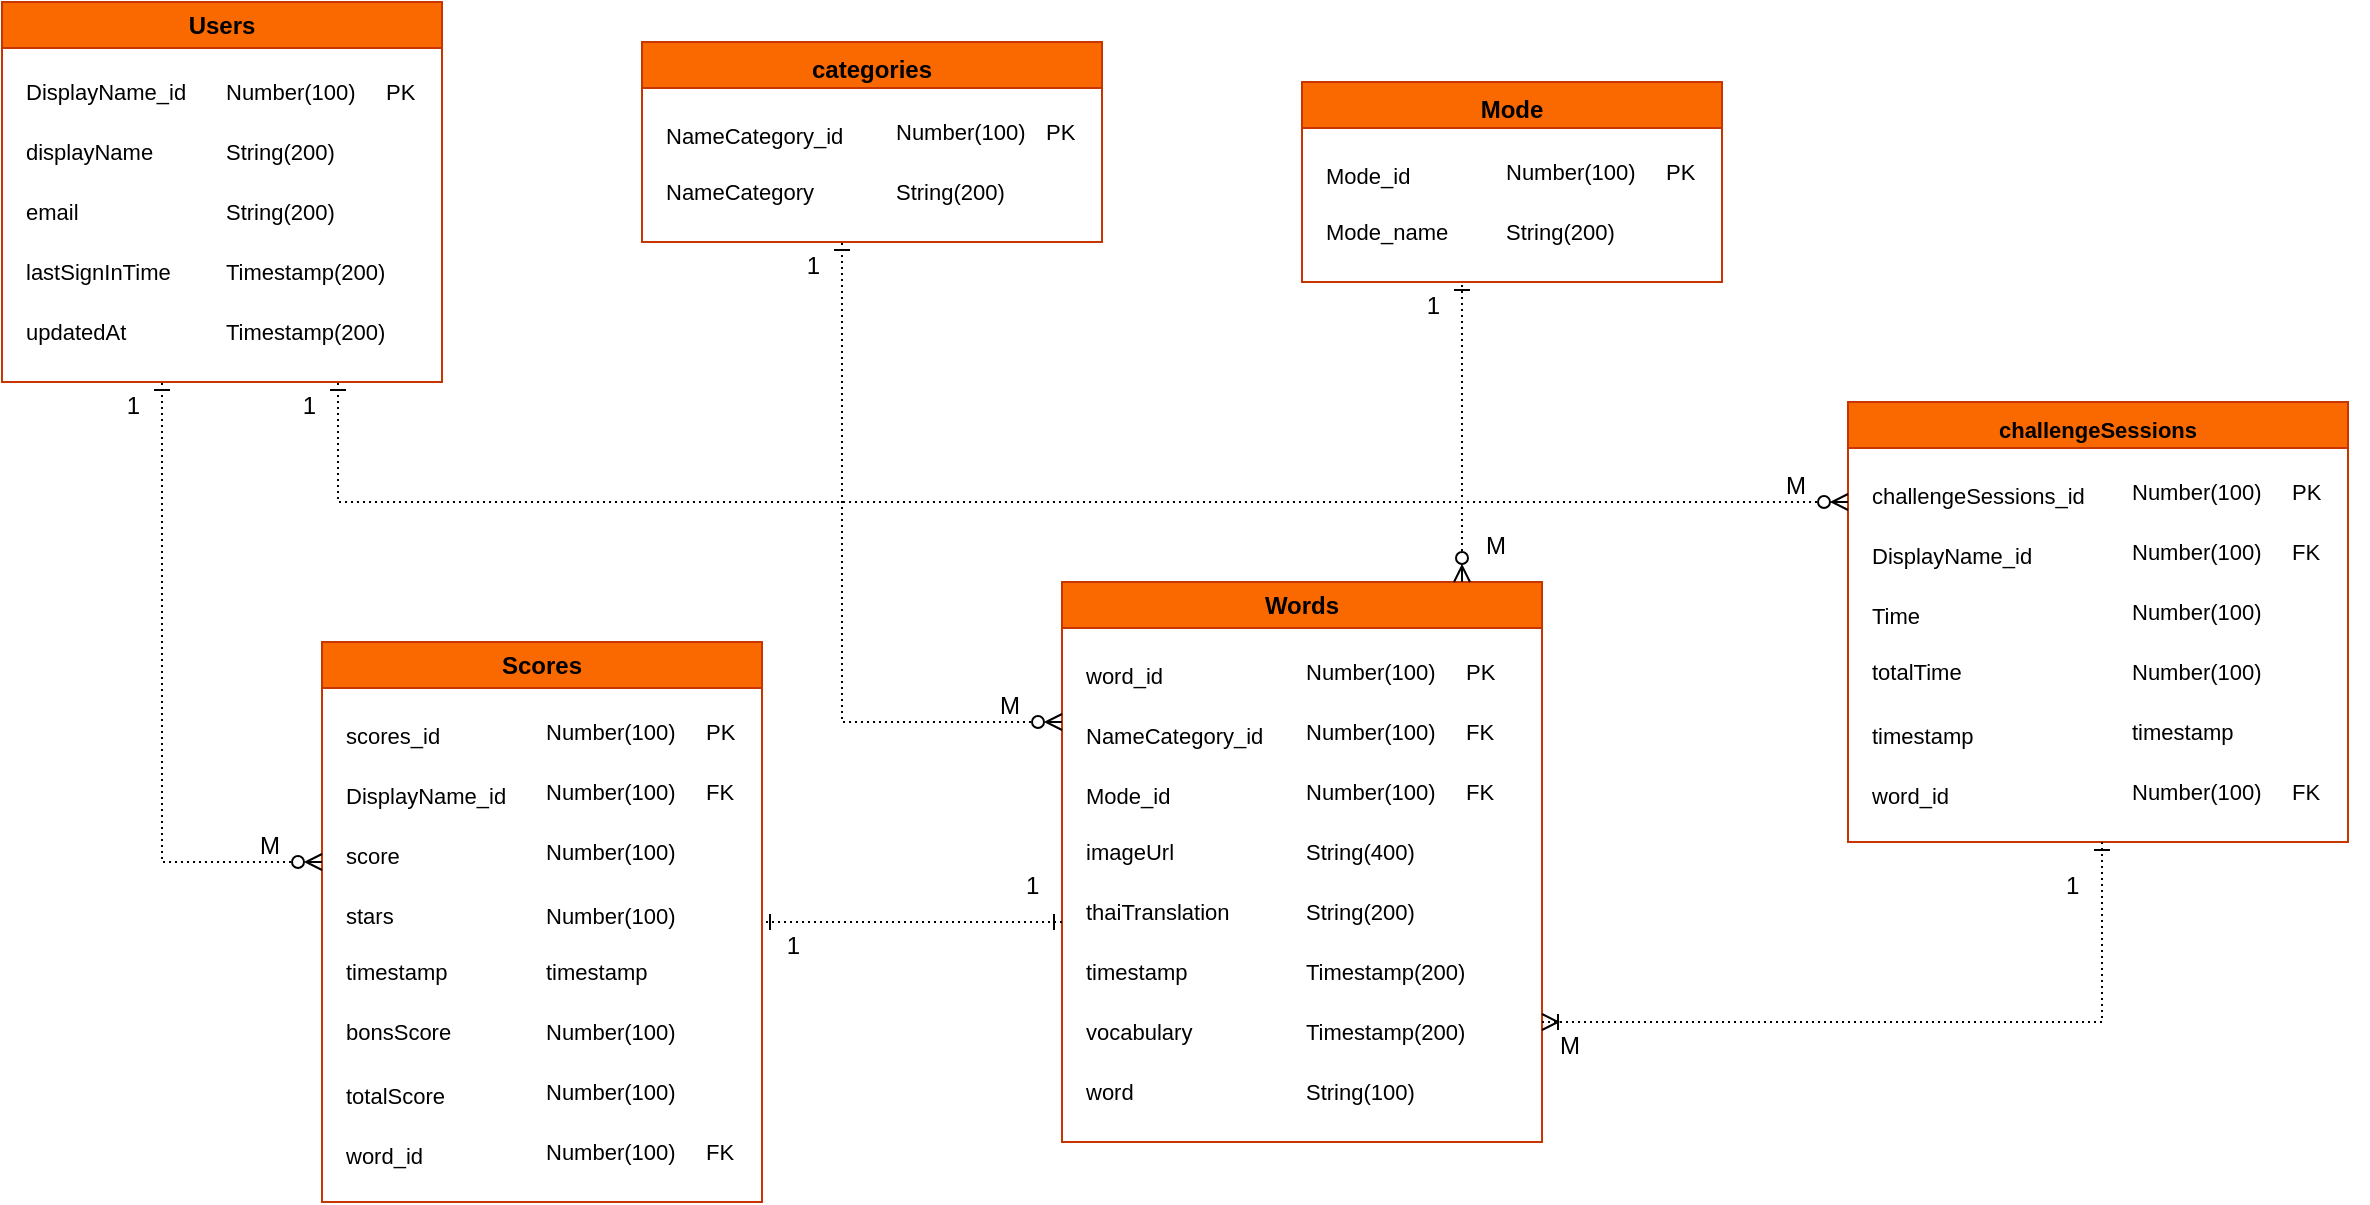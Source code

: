 <mxfile version="28.2.5" pages="2">
  <diagram name="Page-1" id="IX0gF8xBQhVgOoYhGmKn">
    <mxGraphModel dx="1627" dy="1120" grid="0" gridSize="10" guides="1" tooltips="1" connect="1" arrows="1" fold="1" page="0" pageScale="1" pageWidth="2336" pageHeight="1654" background="#ffffff" math="0" shadow="0">
      <root>
        <mxCell id="0" />
        <mxCell id="1" parent="0" />
        <mxCell id="_vE2uxAOc8D60CeV_qMY-5" value="Users" style="swimlane;whiteSpace=wrap;html=1;fillColor=#fa6800;strokeColor=#C73500;fontColor=#000000;" parent="1" vertex="1">
          <mxGeometry x="120" y="120" width="220" height="190" as="geometry">
            <mxRectangle x="430" y="130" width="140" height="30" as="alternateBounds" />
          </mxGeometry>
        </mxCell>
        <mxCell id="_vE2uxAOc8D60CeV_qMY-6" value="&lt;div style=&quot;&quot;&gt;&lt;span style=&quot;white-space: normal; font-family: &amp;quot;TH Sarabun New&amp;quot;, sans-serif;&quot; lang=&quot;EN-US&quot;&gt;&lt;font&gt;DisplayName_id&lt;/font&gt;&lt;/span&gt;&lt;span style=&quot;font-family: -webkit-standard; white-space: normal;&quot;&gt;&lt;/span&gt;&lt;br&gt;&lt;/div&gt;&lt;span style=&quot;font-family: -webkit-standard; white-space: normal;&quot;&gt;&lt;/span&gt;" style="text;html=1;align=left;verticalAlign=middle;resizable=0;points=[];autosize=1;strokeColor=none;fillColor=none;fontSize=11;" parent="_vE2uxAOc8D60CeV_qMY-5" vertex="1">
          <mxGeometry x="10" y="30" width="100" height="30" as="geometry" />
        </mxCell>
        <mxCell id="_vE2uxAOc8D60CeV_qMY-7" value="&lt;span style=&quot;white-space: normal; font-family: &amp;quot;TH Sarabun New&amp;quot;, sans-serif; border: 1pt windowtext; padding: 0cm;&quot; lang=&quot;EN-US&quot;&gt;&lt;font&gt;displayName&lt;/font&gt;&lt;/span&gt;&lt;span style=&quot;font-family: -webkit-standard; white-space: normal;&quot;&gt;&lt;/span&gt;" style="text;html=1;align=left;verticalAlign=middle;resizable=0;points=[];autosize=1;strokeColor=none;fillColor=none;fontSize=11;" parent="_vE2uxAOc8D60CeV_qMY-5" vertex="1">
          <mxGeometry x="10" y="60" width="90" height="30" as="geometry" />
        </mxCell>
        <mxCell id="_vE2uxAOc8D60CeV_qMY-8" value="&lt;span style=&quot;white-space: normal; font-family: &amp;quot;TH Sarabun New&amp;quot;, sans-serif; border: 1pt windowtext; padding: 0cm;&quot; lang=&quot;EN-US&quot;&gt;&lt;font&gt;email&lt;/font&gt;&lt;/span&gt;&lt;span style=&quot;font-family: -webkit-standard; white-space: normal;&quot;&gt;&lt;/span&gt;" style="text;html=1;align=left;verticalAlign=middle;resizable=0;points=[];autosize=1;strokeColor=none;fillColor=none;fontSize=11;" parent="_vE2uxAOc8D60CeV_qMY-5" vertex="1">
          <mxGeometry x="10" y="90" width="50" height="30" as="geometry" />
        </mxCell>
        <mxCell id="_vE2uxAOc8D60CeV_qMY-9" value="&lt;span style=&quot;white-space: normal; font-family: &amp;quot;TH Sarabun New&amp;quot;, sans-serif; border: 1pt windowtext; padding: 0cm;&quot; lang=&quot;EN-US&quot;&gt;&lt;font&gt;lastSignInTime&lt;/font&gt;&lt;/span&gt;&lt;span style=&quot;font-family: -webkit-standard; white-space: normal;&quot;&gt;&lt;/span&gt;" style="text;html=1;align=left;verticalAlign=middle;resizable=0;points=[];autosize=1;strokeColor=none;fillColor=none;fontSize=11;" parent="_vE2uxAOc8D60CeV_qMY-5" vertex="1">
          <mxGeometry x="10" y="120" width="100" height="30" as="geometry" />
        </mxCell>
        <mxCell id="_vE2uxAOc8D60CeV_qMY-10" value="&lt;span style=&quot;white-space: normal; font-family: &amp;quot;TH Sarabun New&amp;quot;, sans-serif; border: 1pt windowtext; padding: 0cm;&quot; lang=&quot;EN-US&quot;&gt;&lt;font&gt;updatedAt&lt;/font&gt;&lt;/span&gt;&lt;span style=&quot;font-family: -webkit-standard; white-space: normal;&quot;&gt;&lt;/span&gt;" style="text;html=1;align=left;verticalAlign=middle;resizable=0;points=[];autosize=1;strokeColor=none;fillColor=none;fontSize=11;" parent="_vE2uxAOc8D60CeV_qMY-5" vertex="1">
          <mxGeometry x="10" y="150" width="70" height="30" as="geometry" />
        </mxCell>
        <mxCell id="_vE2uxAOc8D60CeV_qMY-11" value="&lt;font&gt;Number(100)&lt;/font&gt;" style="text;html=1;align=left;verticalAlign=middle;resizable=0;points=[];autosize=1;strokeColor=none;fillColor=none;fontSize=11;" parent="_vE2uxAOc8D60CeV_qMY-5" vertex="1">
          <mxGeometry x="110" y="30" width="90" height="30" as="geometry" />
        </mxCell>
        <mxCell id="_vE2uxAOc8D60CeV_qMY-12" value="&lt;font&gt;String(200)&lt;/font&gt;" style="text;html=1;align=left;verticalAlign=middle;resizable=0;points=[];autosize=1;strokeColor=none;fillColor=none;fontSize=11;" parent="_vE2uxAOc8D60CeV_qMY-5" vertex="1">
          <mxGeometry x="110" y="60" width="80" height="30" as="geometry" />
        </mxCell>
        <mxCell id="_vE2uxAOc8D60CeV_qMY-13" value="&lt;font&gt;String(200)&lt;/font&gt;" style="text;html=1;align=left;verticalAlign=middle;resizable=0;points=[];autosize=1;strokeColor=none;fillColor=none;fontSize=11;" parent="_vE2uxAOc8D60CeV_qMY-5" vertex="1">
          <mxGeometry x="110" y="90" width="80" height="30" as="geometry" />
        </mxCell>
        <mxCell id="_vE2uxAOc8D60CeV_qMY-14" value="&lt;font&gt;Timestamp(200)&lt;/font&gt;" style="text;html=1;align=left;verticalAlign=middle;resizable=0;points=[];autosize=1;strokeColor=none;fillColor=none;fontSize=11;" parent="_vE2uxAOc8D60CeV_qMY-5" vertex="1">
          <mxGeometry x="110" y="120" width="100" height="30" as="geometry" />
        </mxCell>
        <mxCell id="_vE2uxAOc8D60CeV_qMY-15" value="&lt;span&gt;Timestamp(200)&lt;/span&gt;" style="text;html=1;align=left;verticalAlign=middle;resizable=0;points=[];autosize=1;strokeColor=none;fillColor=none;fontSize=11;" parent="_vE2uxAOc8D60CeV_qMY-5" vertex="1">
          <mxGeometry x="110" y="150" width="100" height="30" as="geometry" />
        </mxCell>
        <mxCell id="_vE2uxAOc8D60CeV_qMY-16" value="PK" style="text;html=1;align=left;verticalAlign=middle;resizable=0;points=[];autosize=1;strokeColor=none;fillColor=none;fontSize=11;" parent="_vE2uxAOc8D60CeV_qMY-5" vertex="1">
          <mxGeometry x="190" y="30" width="40" height="30" as="geometry" />
        </mxCell>
        <mxCell id="_vE2uxAOc8D60CeV_qMY-17" value="&lt;span style=&quot;text-align: start; font-family: &amp;quot;TH Sarabun New&amp;quot;, sans-serif; border: 1pt windowtext; padding: 0cm;&quot; lang=&quot;EN-US&quot;&gt;&lt;font&gt;categories&lt;/font&gt;&lt;/span&gt;&lt;span style=&quot;font-family: -webkit-standard; font-size: medium; font-weight: 400; text-align: start;&quot;&gt;&lt;/span&gt;" style="swimlane;whiteSpace=wrap;html=1;fillColor=#fa6800;strokeColor=#C73500;fontColor=#000000;" parent="1" vertex="1">
          <mxGeometry x="440" y="140" width="230" height="100" as="geometry">
            <mxRectangle x="430" y="130" width="140" height="30" as="alternateBounds" />
          </mxGeometry>
        </mxCell>
        <mxCell id="_vE2uxAOc8D60CeV_qMY-18" value="&lt;div style=&quot;&quot;&gt;&lt;span style=&quot;white-space: normal; font-family: &amp;quot;TH Sarabun New&amp;quot;, sans-serif; border: 1pt windowtext; padding: 0cm;&quot; lang=&quot;EN-US&quot;&gt;&lt;font&gt;NameCategory_id&lt;/font&gt;&lt;/span&gt;&lt;span style=&quot;font-family: -webkit-standard; font-size: medium; white-space: normal;&quot;&gt;&lt;/span&gt;&lt;br&gt;&lt;/div&gt;&lt;span style=&quot;font-family: -webkit-standard; white-space: normal;&quot;&gt;&lt;/span&gt;" style="text;html=1;align=left;verticalAlign=middle;resizable=0;points=[];autosize=1;strokeColor=none;fillColor=none;fontSize=11;" parent="_vE2uxAOc8D60CeV_qMY-17" vertex="1">
          <mxGeometry x="10" y="30" width="110" height="30" as="geometry" />
        </mxCell>
        <mxCell id="_vE2uxAOc8D60CeV_qMY-19" value="&lt;font&gt;&lt;span style=&quot;white-space: normal; font-family: &amp;quot;TH Sarabun New&amp;quot;, sans-serif; border: 1pt windowtext; padding: 0cm;&quot; lang=&quot;EN-US&quot;&gt;NameCategory&lt;/span&gt;&lt;/font&gt;&lt;br&gt;&lt;span style=&quot;font-family: -webkit-standard; white-space: normal;&quot;&gt;&lt;/span&gt;" style="text;html=1;align=left;verticalAlign=middle;resizable=0;points=[];autosize=1;strokeColor=none;fillColor=none;fontSize=11;" parent="_vE2uxAOc8D60CeV_qMY-17" vertex="1">
          <mxGeometry x="10" y="60" width="100" height="30" as="geometry" />
        </mxCell>
        <mxCell id="_vE2uxAOc8D60CeV_qMY-23" value="&lt;font&gt;Number(100)&lt;/font&gt;" style="text;html=1;align=left;verticalAlign=middle;resizable=0;points=[];autosize=1;strokeColor=none;fillColor=none;fontSize=11;" parent="_vE2uxAOc8D60CeV_qMY-17" vertex="1">
          <mxGeometry x="125" y="30" width="90" height="30" as="geometry" />
        </mxCell>
        <mxCell id="_vE2uxAOc8D60CeV_qMY-24" value="&lt;font&gt;String(200)&lt;/font&gt;" style="text;html=1;align=left;verticalAlign=middle;resizable=0;points=[];autosize=1;strokeColor=none;fillColor=none;fontSize=11;" parent="_vE2uxAOc8D60CeV_qMY-17" vertex="1">
          <mxGeometry x="125" y="60" width="80" height="30" as="geometry" />
        </mxCell>
        <mxCell id="_vE2uxAOc8D60CeV_qMY-28" value="PK" style="text;html=1;align=left;verticalAlign=middle;resizable=0;points=[];autosize=1;strokeColor=none;fillColor=none;fontSize=11;" parent="_vE2uxAOc8D60CeV_qMY-17" vertex="1">
          <mxGeometry x="200" y="30" width="40" height="30" as="geometry" />
        </mxCell>
        <mxCell id="_vE2uxAOc8D60CeV_qMY-29" value="Words" style="swimlane;whiteSpace=wrap;html=1;fillColor=#fa6800;strokeColor=#C73500;fontColor=#000000;" parent="1" vertex="1">
          <mxGeometry x="650" y="410" width="240" height="280" as="geometry">
            <mxRectangle x="430" y="130" width="140" height="30" as="alternateBounds" />
          </mxGeometry>
        </mxCell>
        <mxCell id="_vE2uxAOc8D60CeV_qMY-30" value="&lt;div style=&quot;&quot;&gt;&lt;span style=&quot;white-space: normal; font-family: &amp;quot;TH Sarabun New&amp;quot;, sans-serif; border: 1pt windowtext; padding: 0cm;&quot; lang=&quot;EN-US&quot;&gt;&lt;font&gt;word_id&lt;/font&gt;&lt;/span&gt;&lt;span style=&quot;font-family: -webkit-standard; font-size: medium; white-space: normal;&quot;&gt;&lt;/span&gt;&lt;br&gt;&lt;/div&gt;&lt;span style=&quot;font-family: -webkit-standard; white-space: normal;&quot;&gt;&lt;/span&gt;" style="text;html=1;align=left;verticalAlign=middle;resizable=0;points=[];autosize=1;strokeColor=none;fillColor=none;fontSize=11;" parent="_vE2uxAOc8D60CeV_qMY-29" vertex="1">
          <mxGeometry x="10" y="30" width="60" height="30" as="geometry" />
        </mxCell>
        <mxCell id="_vE2uxAOc8D60CeV_qMY-31" value="&lt;font&gt;&lt;span style=&quot;white-space: normal; font-family: &amp;quot;TH Sarabun New&amp;quot;, sans-serif; border: 1pt windowtext; padding: 0cm;&quot; lang=&quot;EN-US&quot;&gt;imageUrl&lt;/span&gt;&lt;/font&gt;&lt;br&gt;&lt;span style=&quot;font-family: -webkit-standard; white-space: normal;&quot;&gt;&lt;/span&gt;" style="text;html=1;align=left;verticalAlign=middle;resizable=0;points=[];autosize=1;strokeColor=none;fillColor=none;fontSize=11;" parent="_vE2uxAOc8D60CeV_qMY-29" vertex="1">
          <mxGeometry x="10" y="120" width="70" height="30" as="geometry" />
        </mxCell>
        <mxCell id="_vE2uxAOc8D60CeV_qMY-32" value="&lt;font&gt;&lt;span style=&quot;white-space: normal; font-family: &amp;quot;TH Sarabun New&amp;quot;, sans-serif; border: 1pt windowtext; padding: 0cm;&quot; lang=&quot;EN-US&quot;&gt;thaiTranslation&lt;/span&gt;&lt;/font&gt;&lt;br&gt;&lt;span style=&quot;font-family: -webkit-standard; white-space: normal;&quot;&gt;&lt;/span&gt;" style="text;html=1;align=left;verticalAlign=middle;resizable=0;points=[];autosize=1;strokeColor=none;fillColor=none;fontSize=11;" parent="_vE2uxAOc8D60CeV_qMY-29" vertex="1">
          <mxGeometry x="10" y="150" width="100" height="30" as="geometry" />
        </mxCell>
        <mxCell id="_vE2uxAOc8D60CeV_qMY-33" value="&lt;font&gt;&lt;span style=&quot;white-space: normal; font-family: &amp;quot;TH Sarabun New&amp;quot;, sans-serif; border: 1pt windowtext; padding: 0cm;&quot; lang=&quot;EN-US&quot;&gt;timestamp&lt;/span&gt;&lt;/font&gt;&lt;br&gt;&lt;span style=&quot;font-family: -webkit-standard; white-space: normal;&quot;&gt;&lt;/span&gt;" style="text;html=1;align=left;verticalAlign=middle;resizable=0;points=[];autosize=1;strokeColor=none;fillColor=none;fontSize=11;" parent="_vE2uxAOc8D60CeV_qMY-29" vertex="1">
          <mxGeometry x="10" y="180" width="70" height="30" as="geometry" />
        </mxCell>
        <mxCell id="_vE2uxAOc8D60CeV_qMY-34" value="&lt;span style=&quot;font-family: &amp;quot;TH Sarabun New&amp;quot;, sans-serif; white-space: normal;&quot;&gt;vocabulary&lt;/span&gt;&lt;br&gt;&lt;span style=&quot;font-family: -webkit-standard; white-space: normal;&quot;&gt;&lt;/span&gt;" style="text;html=1;align=left;verticalAlign=middle;resizable=0;points=[];autosize=1;strokeColor=none;fillColor=none;fontSize=11;" parent="_vE2uxAOc8D60CeV_qMY-29" vertex="1">
          <mxGeometry x="10" y="210" width="80" height="30" as="geometry" />
        </mxCell>
        <mxCell id="_vE2uxAOc8D60CeV_qMY-35" value="&lt;font&gt;Number(100)&lt;/font&gt;" style="text;html=1;align=left;verticalAlign=middle;resizable=0;points=[];autosize=1;strokeColor=none;fillColor=none;fontSize=11;" parent="_vE2uxAOc8D60CeV_qMY-29" vertex="1">
          <mxGeometry x="120" y="30" width="90" height="30" as="geometry" />
        </mxCell>
        <mxCell id="_vE2uxAOc8D60CeV_qMY-36" value="&lt;font&gt;String(400)&lt;/font&gt;" style="text;html=1;align=left;verticalAlign=middle;resizable=0;points=[];autosize=1;strokeColor=none;fillColor=none;fontSize=11;" parent="_vE2uxAOc8D60CeV_qMY-29" vertex="1">
          <mxGeometry x="120" y="120" width="80" height="30" as="geometry" />
        </mxCell>
        <mxCell id="_vE2uxAOc8D60CeV_qMY-37" value="&lt;font&gt;String(200)&lt;/font&gt;" style="text;html=1;align=left;verticalAlign=middle;resizable=0;points=[];autosize=1;strokeColor=none;fillColor=none;fontSize=11;" parent="_vE2uxAOc8D60CeV_qMY-29" vertex="1">
          <mxGeometry x="120" y="150" width="80" height="30" as="geometry" />
        </mxCell>
        <mxCell id="_vE2uxAOc8D60CeV_qMY-38" value="&lt;font&gt;Timestamp(200)&lt;/font&gt;" style="text;html=1;align=left;verticalAlign=middle;resizable=0;points=[];autosize=1;strokeColor=none;fillColor=none;fontSize=11;" parent="_vE2uxAOc8D60CeV_qMY-29" vertex="1">
          <mxGeometry x="120" y="180" width="100" height="30" as="geometry" />
        </mxCell>
        <mxCell id="_vE2uxAOc8D60CeV_qMY-39" value="&lt;span&gt;Timestamp(200)&lt;/span&gt;" style="text;html=1;align=left;verticalAlign=middle;resizable=0;points=[];autosize=1;strokeColor=none;fillColor=none;fontSize=11;" parent="_vE2uxAOc8D60CeV_qMY-29" vertex="1">
          <mxGeometry x="120" y="210" width="100" height="30" as="geometry" />
        </mxCell>
        <mxCell id="_vE2uxAOc8D60CeV_qMY-40" value="PK" style="text;html=1;align=left;verticalAlign=middle;resizable=0;points=[];autosize=1;strokeColor=none;fillColor=none;fontSize=11;" parent="_vE2uxAOc8D60CeV_qMY-29" vertex="1">
          <mxGeometry x="200" y="30" width="40" height="30" as="geometry" />
        </mxCell>
        <mxCell id="_vE2uxAOc8D60CeV_qMY-42" value="&lt;span style=&quot;font-family: &amp;quot;TH Sarabun New&amp;quot;, sans-serif; white-space: normal;&quot;&gt;word&lt;/span&gt;&lt;br&gt;&lt;span style=&quot;font-family: -webkit-standard; white-space: normal;&quot;&gt;&lt;/span&gt;" style="text;html=1;align=left;verticalAlign=middle;resizable=0;points=[];autosize=1;strokeColor=none;fillColor=none;fontSize=11;" parent="_vE2uxAOc8D60CeV_qMY-29" vertex="1">
          <mxGeometry x="10" y="240" width="50" height="30" as="geometry" />
        </mxCell>
        <mxCell id="_vE2uxAOc8D60CeV_qMY-43" value="&lt;font&gt;String(100)&lt;/font&gt;" style="text;html=1;align=left;verticalAlign=middle;resizable=0;points=[];autosize=1;strokeColor=none;fillColor=none;fontSize=11;" parent="_vE2uxAOc8D60CeV_qMY-29" vertex="1">
          <mxGeometry x="120" y="240" width="80" height="30" as="geometry" />
        </mxCell>
        <mxCell id="t6qERQjH6DWRpLzziWI3-78" value="&lt;div style=&quot;&quot;&gt;&lt;span style=&quot;white-space: normal; font-family: &amp;quot;TH Sarabun New&amp;quot;, sans-serif; border: 1pt windowtext; padding: 0cm;&quot; lang=&quot;EN-US&quot;&gt;&lt;font&gt;NameCategory_id&lt;/font&gt;&lt;/span&gt;&lt;span style=&quot;font-family: -webkit-standard; font-size: medium; white-space: normal;&quot;&gt;&lt;/span&gt;&lt;br&gt;&lt;/div&gt;&lt;span style=&quot;font-family: -webkit-standard; white-space: normal;&quot;&gt;&lt;/span&gt;" style="text;html=1;align=left;verticalAlign=middle;resizable=0;points=[];autosize=1;strokeColor=none;fillColor=none;fontSize=11;" parent="_vE2uxAOc8D60CeV_qMY-29" vertex="1">
          <mxGeometry x="10" y="60" width="110" height="30" as="geometry" />
        </mxCell>
        <mxCell id="t6qERQjH6DWRpLzziWI3-79" value="&lt;font&gt;Number(100)&lt;/font&gt;" style="text;html=1;align=left;verticalAlign=middle;resizable=0;points=[];autosize=1;strokeColor=none;fillColor=none;fontSize=11;" parent="_vE2uxAOc8D60CeV_qMY-29" vertex="1">
          <mxGeometry x="120" y="60" width="90" height="30" as="geometry" />
        </mxCell>
        <mxCell id="t6qERQjH6DWRpLzziWI3-80" value="&lt;div style=&quot;&quot;&gt;&lt;span style=&quot;white-space: normal; font-family: &amp;quot;TH Sarabun New&amp;quot;, sans-serif; border: 1pt windowtext; padding: 0cm;&quot; lang=&quot;EN-US&quot;&gt;&lt;font&gt;Mode_id&lt;/font&gt;&lt;/span&gt;&lt;span style=&quot;font-family: -webkit-standard; font-size: medium; white-space: normal;&quot;&gt;&lt;/span&gt;&lt;br&gt;&lt;/div&gt;&lt;span style=&quot;font-family: -webkit-standard; white-space: normal;&quot;&gt;&lt;/span&gt;" style="text;html=1;align=left;verticalAlign=middle;resizable=0;points=[];autosize=1;strokeColor=none;fillColor=none;fontSize=11;" parent="_vE2uxAOc8D60CeV_qMY-29" vertex="1">
          <mxGeometry x="10" y="90" width="70" height="30" as="geometry" />
        </mxCell>
        <mxCell id="t6qERQjH6DWRpLzziWI3-81" value="&lt;font&gt;Number(100)&lt;/font&gt;" style="text;html=1;align=left;verticalAlign=middle;resizable=0;points=[];autosize=1;strokeColor=none;fillColor=none;fontSize=11;" parent="_vE2uxAOc8D60CeV_qMY-29" vertex="1">
          <mxGeometry x="120" y="90" width="90" height="30" as="geometry" />
        </mxCell>
        <mxCell id="t6qERQjH6DWRpLzziWI3-82" value="F&lt;span style=&quot;caret-color: rgba(0, 0, 0, 0); color: rgba(0, 0, 0, 0); font-family: monospace; font-size: 0px;&quot;&gt;%3CmxGraphModel%3E%3Croot%3E%3CmxCell%20id%3D%220%22%2F%3E%3CmxCell%20id%3D%221%22%20parent%3D%220%22%2F%3E%3CmxCell%20id%3D%222%22%20value%3D%22PK%22%20style%3D%22text%3Bhtml%3D1%3Balign%3Dleft%3BverticalAlign%3Dmiddle%3Bresizable%3D0%3Bpoints%3D%5B%5D%3Bautosize%3D1%3BstrokeColor%3Dnone%3BfillColor%3Dnone%3BfontSize%3D11%3B%22%20vertex%3D%221%22%20parent%3D%221%22%3E%3CmxGeometry%20x%3D%22690%22%20y%3D%22300%22%20width%3D%2240%22%20height%3D%2230%22%20as%3D%22geometry%22%2F%3E%3C%2FmxCell%3E%3C%2Froot%3E%3C%2FmxGraphModel%3E&lt;/span&gt;K" style="text;html=1;align=left;verticalAlign=middle;resizable=0;points=[];autosize=1;strokeColor=none;fillColor=none;fontSize=11;" parent="_vE2uxAOc8D60CeV_qMY-29" vertex="1">
          <mxGeometry x="200" y="60" width="40" height="30" as="geometry" />
        </mxCell>
        <mxCell id="t6qERQjH6DWRpLzziWI3-83" value="F&lt;span style=&quot;caret-color: rgba(0, 0, 0, 0); color: rgba(0, 0, 0, 0); font-family: monospace; font-size: 0px;&quot;&gt;%3CmxGraphModel%3E%3Croot%3E%3CmxCell%20id%3D%220%22%2F%3E%3CmxCell%20id%3D%221%22%20parent%3D%220%22%2F%3E%3CmxCell%20id%3D%222%22%20value%3D%22PK%22%20style%3D%22text%3Bhtml%3D1%3Balign%3Dleft%3BverticalAlign%3Dmiddle%3Bresizable%3D0%3Bpoints%3D%5B%5D%3Bautosize%3D1%3BstrokeColor%3Dnone%3BfillColor%3Dnone%3BfontSize%3D11%3B%22%20vertex%3D%221%22%20parent%3D%221%22%3E%3CmxGeometry%20x%3D%22690%22%20y%3D%22300%22%20width%3D%2240%22%20height%3D%2230%22%20as%3D%22geometry%22%2F%3E%3C%2FmxCell%3E%3C%2Froot%3E%3C%2FmxGraphModel%3E&lt;/span&gt;K" style="text;html=1;align=left;verticalAlign=middle;resizable=0;points=[];autosize=1;strokeColor=none;fillColor=none;fontSize=11;" parent="_vE2uxAOc8D60CeV_qMY-29" vertex="1">
          <mxGeometry x="200" y="90" width="40" height="30" as="geometry" />
        </mxCell>
        <mxCell id="_vE2uxAOc8D60CeV_qMY-44" value="Scores" style="swimlane;whiteSpace=wrap;html=1;fillColor=#fa6800;strokeColor=#C73500;fontColor=#000000;" parent="1" vertex="1">
          <mxGeometry x="280" y="440" width="220" height="280" as="geometry">
            <mxRectangle x="430" y="130" width="140" height="30" as="alternateBounds" />
          </mxGeometry>
        </mxCell>
        <mxCell id="_vE2uxAOc8D60CeV_qMY-45" value="&lt;div style=&quot;&quot;&gt;&lt;span style=&quot;white-space: normal; font-family: &amp;quot;TH Sarabun New&amp;quot;, sans-serif; border: 1pt windowtext; padding: 0cm;&quot; lang=&quot;EN-US&quot;&gt;&lt;font&gt;scores_id&lt;/font&gt;&lt;/span&gt;&lt;span style=&quot;font-family: -webkit-standard; font-size: medium; white-space: normal;&quot;&gt;&lt;/span&gt;&lt;br&gt;&lt;/div&gt;&lt;span style=&quot;font-family: -webkit-standard; white-space: normal;&quot;&gt;&lt;/span&gt;" style="text;html=1;align=left;verticalAlign=middle;resizable=0;points=[];autosize=1;strokeColor=none;fillColor=none;fontSize=11;" parent="_vE2uxAOc8D60CeV_qMY-44" vertex="1">
          <mxGeometry x="10" y="30" width="70" height="30" as="geometry" />
        </mxCell>
        <mxCell id="_vE2uxAOc8D60CeV_qMY-46" value="&lt;span style=&quot;white-space: normal; font-family: &amp;quot;TH Sarabun New&amp;quot;, sans-serif;&quot; lang=&quot;EN-US&quot;&gt;&lt;font&gt;DisplayName_id&lt;/font&gt;&lt;/span&gt;&lt;span style=&quot;font-family: -webkit-standard; font-size: medium; white-space: normal;&quot;&gt;&lt;/span&gt;&lt;br&gt;&lt;span style=&quot;font-family: -webkit-standard; white-space: normal;&quot;&gt;&lt;/span&gt;" style="text;html=1;align=left;verticalAlign=middle;resizable=0;points=[];autosize=1;strokeColor=none;fillColor=none;fontSize=11;" parent="_vE2uxAOc8D60CeV_qMY-44" vertex="1">
          <mxGeometry x="10" y="60" width="100" height="30" as="geometry" />
        </mxCell>
        <mxCell id="_vE2uxAOc8D60CeV_qMY-48" value="&lt;span style=&quot;white-space: normal; font-family: &amp;quot;TH Sarabun New&amp;quot;, sans-serif; border: 1pt windowtext; padding: 0cm;&quot; lang=&quot;EN-US&quot;&gt;&lt;font&gt;score&lt;/font&gt;&lt;/span&gt;&lt;span style=&quot;font-family: -webkit-standard; font-size: medium; white-space: normal;&quot;&gt;&lt;/span&gt;&lt;br&gt;&lt;span style=&quot;font-family: -webkit-standard; white-space: normal;&quot;&gt;&lt;/span&gt;" style="text;html=1;align=left;verticalAlign=middle;resizable=0;points=[];autosize=1;strokeColor=none;fillColor=none;fontSize=11;" parent="_vE2uxAOc8D60CeV_qMY-44" vertex="1">
          <mxGeometry x="10" y="90" width="50" height="30" as="geometry" />
        </mxCell>
        <mxCell id="_vE2uxAOc8D60CeV_qMY-49" value="&lt;span style=&quot;white-space: normal; font-family: &amp;quot;TH Sarabun New&amp;quot;, sans-serif; border: 1pt windowtext; padding: 0cm;&quot; lang=&quot;EN-US&quot;&gt;&lt;font&gt;stars&lt;/font&gt;&lt;/span&gt;&lt;span style=&quot;font-family: -webkit-standard; font-size: medium; white-space: normal;&quot;&gt;&lt;/span&gt;&lt;br&gt;&lt;span style=&quot;font-family: -webkit-standard; white-space: normal;&quot;&gt;&lt;/span&gt;" style="text;html=1;align=left;verticalAlign=middle;resizable=0;points=[];autosize=1;strokeColor=none;fillColor=none;fontSize=11;" parent="_vE2uxAOc8D60CeV_qMY-44" vertex="1">
          <mxGeometry x="10" y="120" width="50" height="30" as="geometry" />
        </mxCell>
        <mxCell id="_vE2uxAOc8D60CeV_qMY-50" value="&lt;font&gt;Number(100)&lt;/font&gt;" style="text;html=1;align=left;verticalAlign=middle;resizable=0;points=[];autosize=1;strokeColor=none;fillColor=none;fontSize=11;" parent="_vE2uxAOc8D60CeV_qMY-44" vertex="1">
          <mxGeometry x="110" y="30" width="90" height="30" as="geometry" />
        </mxCell>
        <mxCell id="_vE2uxAOc8D60CeV_qMY-51" value="&lt;font&gt;Number(100)&lt;/font&gt;" style="text;html=1;align=left;verticalAlign=middle;resizable=0;points=[];autosize=1;strokeColor=none;fillColor=none;fontSize=11;" parent="_vE2uxAOc8D60CeV_qMY-44" vertex="1">
          <mxGeometry x="110" y="60" width="90" height="30" as="geometry" />
        </mxCell>
        <mxCell id="_vE2uxAOc8D60CeV_qMY-54" value="&lt;span&gt;Number(100)&lt;/span&gt;" style="text;html=1;align=left;verticalAlign=middle;resizable=0;points=[];autosize=1;strokeColor=none;fillColor=none;fontSize=11;" parent="_vE2uxAOc8D60CeV_qMY-44" vertex="1">
          <mxGeometry x="110" y="90" width="90" height="30" as="geometry" />
        </mxCell>
        <mxCell id="_vE2uxAOc8D60CeV_qMY-56" value="&lt;span style=&quot;font-family: &amp;quot;TH Sarabun New&amp;quot;, sans-serif; white-space: normal;&quot;&gt;timestamp&lt;/span&gt;&lt;br&gt;&lt;span style=&quot;font-family: -webkit-standard; white-space: normal;&quot;&gt;&lt;/span&gt;" style="text;html=1;align=left;verticalAlign=middle;resizable=0;points=[];autosize=1;strokeColor=none;fillColor=none;fontSize=11;" parent="_vE2uxAOc8D60CeV_qMY-44" vertex="1">
          <mxGeometry x="10" y="150" width="70" height="30" as="geometry" />
        </mxCell>
        <mxCell id="_vE2uxAOc8D60CeV_qMY-57" value="&lt;span style=&quot;white-space: normal; font-family: &amp;quot;TH Sarabun New&amp;quot;, sans-serif;&quot; lang=&quot;EN-US&quot;&gt;&lt;font&gt;Number(100)&lt;/font&gt;&lt;/span&gt;&lt;span style=&quot;font-family: -webkit-standard; font-size: medium; white-space: normal;&quot;&gt;&lt;/span&gt;" style="text;html=1;align=left;verticalAlign=middle;resizable=0;points=[];autosize=1;strokeColor=none;fillColor=none;fontSize=11;" parent="_vE2uxAOc8D60CeV_qMY-44" vertex="1">
          <mxGeometry x="110" y="120" width="90" height="30" as="geometry" />
        </mxCell>
        <mxCell id="_vE2uxAOc8D60CeV_qMY-58" value="&lt;span style=&quot;caret-color: rgba(0, 0, 0, 0); color: rgba(0, 0, 0, 0); font-family: monospace; font-size: 0px;&quot;&gt;%3CmxGraphModel%3E%3Croot%3E%3CmxCell%20id%3D%220%22%2F%3E%3CmxCell%20id%3D%221%22%20parent%3D%220%22%2F%3E%3CmxCell%20id%3D%222%22%20value%3D%22%26lt%3Bspan%20style%3D%26quot%3Bwhite-space%3A%20normal%3B%20font-family%3A%20%26amp%3Bquot%3BTH%20Sarabun%20New%26amp%3Bquot%3B%2C%20sans-serif%3B%20border%3A%201pt%20windowtext%3B%20padding%3A%200cm%3B%26quot%3B%20lang%3D%26quot%3BEN-US%26quot%3B%26gt%3B%26lt%3Bfont%26gt%3Btimestamp%26lt%3B%2Ffont%26gt%3B%26lt%3B%2Fspan%26gt%3B%26lt%3Bspan%20style%3D%26quot%3Bfont-family%3A%20-webkit-standard%3B%20font-size%3A%20medium%3B%20white-space%3A%20normal%3B%26quot%3B%26gt%3B%26lt%3B%2Fspan%26gt%3B%26lt%3Bbr%26gt%3B%26lt%3Bspan%20style%3D%26quot%3Bfont-family%3A%20-webkit-standard%3B%20white-space%3A%20normal%3B%26quot%3B%26gt%3B%26lt%3B%2Fspan%26gt%3B%22%20style%3D%22text%3Bhtml%3D1%3Balign%3Dleft%3BverticalAlign%3Dmiddle%3Bresizable%3D0%3Bpoints%3D%5B%5D%3Bautosize%3D1%3BstrokeColor%3Dnone%3BfillColor%3Dnone%3BfontSize%3D11%3B%22%20vertex%3D%221%22%20parent%3D%221%22%3E%3CmxGeometry%20x%3D%22510%22%20y%3D%22450%22%20width%3D%2270%22%20height%3D%2230%22%20as%3D%22geometry%22%2F%3E%3C%2FmxCell%3E%3C%2Froot%3E%3C%2FmxGraphModel%3E&lt;/span&gt;&lt;br&gt;&lt;span style=&quot;font-family: -webkit-standard; white-space: normal;&quot;&gt;&lt;/span&gt;" style="text;html=1;align=left;verticalAlign=middle;resizable=0;points=[];autosize=1;strokeColor=none;fillColor=none;fontSize=11;" parent="_vE2uxAOc8D60CeV_qMY-44" vertex="1">
          <mxGeometry x="10" y="210" width="20" height="30" as="geometry" />
        </mxCell>
        <mxCell id="_vE2uxAOc8D60CeV_qMY-60" value="&lt;span style=&quot;white-space: normal; font-family: &amp;quot;TH Sarabun New&amp;quot;, sans-serif; border: 1pt windowtext; padding: 0cm;&quot; lang=&quot;EN-US&quot;&gt;&lt;font&gt;word_id&lt;/font&gt;&lt;/span&gt;&lt;span style=&quot;font-family: -webkit-standard; font-size: medium; white-space: normal;&quot;&gt;&lt;/span&gt;&lt;br&gt;&lt;span style=&quot;font-family: -webkit-standard; white-space: normal;&quot;&gt;&lt;/span&gt;" style="text;html=1;align=left;verticalAlign=middle;resizable=0;points=[];autosize=1;strokeColor=none;fillColor=none;fontSize=11;" parent="_vE2uxAOc8D60CeV_qMY-44" vertex="1">
          <mxGeometry x="10" y="240" width="60" height="30" as="geometry" />
        </mxCell>
        <mxCell id="wxBBJV51dhKRM2K4NjWh-1" value="&lt;span style=&quot;font-family: &amp;quot;TH Sarabun New&amp;quot;, sans-serif; white-space: normal;&quot;&gt;timestamp&lt;/span&gt;" style="text;html=1;align=left;verticalAlign=middle;resizable=0;points=[];autosize=1;strokeColor=none;fillColor=none;fontSize=11;" parent="_vE2uxAOc8D60CeV_qMY-44" vertex="1">
          <mxGeometry x="110" y="150" width="70" height="30" as="geometry" />
        </mxCell>
        <mxCell id="wxBBJV51dhKRM2K4NjWh-2" value="F&lt;span style=&quot;caret-color: rgba(0, 0, 0, 0); color: rgba(0, 0, 0, 0); font-family: monospace; font-size: 0px;&quot;&gt;%3CmxGraphModel%3E%3Croot%3E%3CmxCell%20id%3D%220%22%2F%3E%3CmxCell%20id%3D%221%22%20parent%3D%220%22%2F%3E%3CmxCell%20id%3D%222%22%20value%3D%22PK%22%20style%3D%22text%3Bhtml%3D1%3Balign%3Dleft%3BverticalAlign%3Dmiddle%3Bresizable%3D0%3Bpoints%3D%5B%5D%3Bautosize%3D1%3BstrokeColor%3Dnone%3BfillColor%3Dnone%3BfontSize%3D11%3B%22%20vertex%3D%221%22%20parent%3D%221%22%3E%3CmxGeometry%20x%3D%22690%22%20y%3D%22300%22%20width%3D%2240%22%20height%3D%2230%22%20as%3D%22geometry%22%2F%3E%3C%2FmxCell%3E%3C%2Froot%3E%3C%2FmxGraphModel%3E&lt;/span&gt;K" style="text;html=1;align=left;verticalAlign=middle;resizable=0;points=[];autosize=1;strokeColor=none;fillColor=none;fontSize=11;" parent="_vE2uxAOc8D60CeV_qMY-44" vertex="1">
          <mxGeometry x="190" y="60" width="40" height="30" as="geometry" />
        </mxCell>
        <mxCell id="_vE2uxAOc8D60CeV_qMY-55" value="PK" style="text;html=1;align=left;verticalAlign=middle;resizable=0;points=[];autosize=1;strokeColor=none;fillColor=none;fontSize=11;" parent="_vE2uxAOc8D60CeV_qMY-44" vertex="1">
          <mxGeometry x="190" y="30" width="40" height="30" as="geometry" />
        </mxCell>
        <mxCell id="t6qERQjH6DWRpLzziWI3-2" value="&lt;span&gt;Number(100)&lt;/span&gt;" style="text;html=1;align=left;verticalAlign=middle;resizable=0;points=[];autosize=1;strokeColor=none;fillColor=none;fontSize=11;" parent="_vE2uxAOc8D60CeV_qMY-44" vertex="1">
          <mxGeometry x="110" y="240" width="90" height="30" as="geometry" />
        </mxCell>
        <mxCell id="t6qERQjH6DWRpLzziWI3-3" value="F&lt;span style=&quot;caret-color: rgba(0, 0, 0, 0); color: rgba(0, 0, 0, 0); font-family: monospace; font-size: 0px;&quot;&gt;%3CmxGraphModel%3E%3Croot%3E%3CmxCell%20id%3D%220%22%2F%3E%3CmxCell%20id%3D%221%22%20parent%3D%220%22%2F%3E%3CmxCell%20id%3D%222%22%20value%3D%22PK%22%20style%3D%22text%3Bhtml%3D1%3Balign%3Dleft%3BverticalAlign%3Dmiddle%3Bresizable%3D0%3Bpoints%3D%5B%5D%3Bautosize%3D1%3BstrokeColor%3Dnone%3BfillColor%3Dnone%3BfontSize%3D11%3B%22%20vertex%3D%221%22%20parent%3D%221%22%3E%3CmxGeometry%20x%3D%22690%22%20y%3D%22300%22%20width%3D%2240%22%20height%3D%2230%22%20as%3D%22geometry%22%2F%3E%3C%2FmxCell%3E%3C%2Froot%3E%3C%2FmxGraphModel%3E&lt;/span&gt;K" style="text;html=1;align=left;verticalAlign=middle;resizable=0;points=[];autosize=1;strokeColor=none;fillColor=none;fontSize=11;" parent="_vE2uxAOc8D60CeV_qMY-44" vertex="1">
          <mxGeometry x="190" y="240" width="40" height="30" as="geometry" />
        </mxCell>
        <mxCell id="t6qERQjH6DWRpLzziWI3-93" value="&lt;br&gt;&lt;span style=&quot;font-family: -webkit-standard; white-space: normal;&quot;&gt;&lt;/span&gt;" style="text;html=1;align=left;verticalAlign=middle;resizable=0;points=[];autosize=1;strokeColor=none;fillColor=none;fontSize=11;" parent="_vE2uxAOc8D60CeV_qMY-44" vertex="1">
          <mxGeometry x="10" y="180" width="20" height="30" as="geometry" />
        </mxCell>
        <mxCell id="t6qERQjH6DWRpLzziWI3-94" value="&lt;span style=&quot;white-space: normal; font-family: &amp;quot;TH Sarabun New&amp;quot;, sans-serif; border: 1pt windowtext; padding: 0cm;&quot; lang=&quot;EN-US&quot;&gt;&lt;font&gt;totalScore&lt;/font&gt;&lt;/span&gt;&lt;span style=&quot;font-family: -webkit-standard; font-size: medium; white-space: normal;&quot;&gt;&lt;/span&gt;&lt;br&gt;&lt;span style=&quot;font-family: -webkit-standard; white-space: normal;&quot;&gt;&lt;/span&gt;" style="text;html=1;align=left;verticalAlign=middle;resizable=0;points=[];autosize=1;strokeColor=none;fillColor=none;fontSize=11;" parent="_vE2uxAOc8D60CeV_qMY-44" vertex="1">
          <mxGeometry x="10" y="210" width="70" height="30" as="geometry" />
        </mxCell>
        <mxCell id="t6qERQjH6DWRpLzziWI3-95" value="&lt;span style=&quot;font-family: &amp;quot;TH Sarabun New&amp;quot;, sans-serif; white-space: normal;&quot;&gt;Number(100)&lt;/span&gt;" style="text;html=1;align=left;verticalAlign=middle;resizable=0;points=[];autosize=1;strokeColor=none;fillColor=none;fontSize=11;" parent="_vE2uxAOc8D60CeV_qMY-44" vertex="1">
          <mxGeometry x="110" y="180" width="90" height="30" as="geometry" />
        </mxCell>
        <mxCell id="t6qERQjH6DWRpLzziWI3-96" value="&lt;span style=&quot;font-family: &amp;quot;TH Sarabun New&amp;quot;, sans-serif; white-space: normal;&quot;&gt;Number(100)&lt;/span&gt;" style="text;html=1;align=left;verticalAlign=middle;resizable=0;points=[];autosize=1;strokeColor=none;fillColor=none;fontSize=11;" parent="_vE2uxAOc8D60CeV_qMY-44" vertex="1">
          <mxGeometry x="110" y="210" width="90" height="30" as="geometry" />
        </mxCell>
        <mxCell id="t6qERQjH6DWRpLzziWI3-97" value="&lt;span style=&quot;font-family: &amp;quot;TH Sarabun New&amp;quot;, sans-serif; white-space: normal;&quot;&gt;bonsScore&lt;/span&gt;&lt;br&gt;&lt;span style=&quot;font-family: -webkit-standard; white-space: normal;&quot;&gt;&lt;/span&gt;" style="text;html=1;align=left;verticalAlign=middle;resizable=0;points=[];autosize=1;strokeColor=none;fillColor=none;fontSize=11;" parent="_vE2uxAOc8D60CeV_qMY-44" vertex="1">
          <mxGeometry x="10" y="180" width="80" height="30" as="geometry" />
        </mxCell>
        <mxCell id="t6qERQjH6DWRpLzziWI3-16" value="&lt;font style=&quot;font-size: 11px;&quot;&gt;&lt;span style=&quot;text-align: start; font-family: &amp;quot;TH Sarabun New&amp;quot;, sans-serif; border: 1pt windowtext; padding: 0cm;&quot; lang=&quot;EN-US&quot;&gt;c&lt;/span&gt;&lt;span style=&quot;text-align: start; font-family: &amp;quot;TH Sarabun New&amp;quot;, sans-serif;&quot; lang=&quot;EN-US&quot;&gt;hallengeSessions&lt;/span&gt;&lt;/font&gt;&lt;span style=&quot;font-weight: 400; text-align: start; font-size: 8.5pt; font-family: &amp;quot;Roboto Mono&amp;quot;;&quot; lang=&quot;EN-US&quot;&gt;&lt;/span&gt;&lt;span style=&quot;font-family: -webkit-standard; font-size: medium; font-weight: 400; text-align: start;&quot;&gt;&lt;/span&gt;" style="swimlane;whiteSpace=wrap;html=1;fillColor=#fa6800;strokeColor=#C73500;fontColor=#000000;" parent="1" vertex="1">
          <mxGeometry x="1043" y="320" width="250" height="220" as="geometry">
            <mxRectangle x="430" y="130" width="140" height="30" as="alternateBounds" />
          </mxGeometry>
        </mxCell>
        <mxCell id="t6qERQjH6DWRpLzziWI3-17" value="&lt;div style=&quot;&quot;&gt;&lt;span style=&quot;white-space: normal; font-family: &amp;quot;TH Sarabun New&amp;quot;, sans-serif; border: 1pt windowtext; padding: 0cm;&quot; lang=&quot;EN-US&quot;&gt;&lt;font&gt;&lt;span style=&quot;border: 1pt windowtext; padding: 0cm;&quot; lang=&quot;EN-US&quot;&gt;c&lt;/span&gt;&lt;span lang=&quot;EN-US&quot;&gt;hallengeSessions&lt;/span&gt;_id&lt;/font&gt;&lt;/span&gt;&lt;span style=&quot;font-family: -webkit-standard; font-size: medium; white-space: normal;&quot;&gt;&lt;/span&gt;&lt;br&gt;&lt;/div&gt;&lt;span style=&quot;font-family: -webkit-standard; white-space: normal;&quot;&gt;&lt;/span&gt;" style="text;html=1;align=left;verticalAlign=middle;resizable=0;points=[];autosize=1;strokeColor=none;fillColor=none;fontSize=11;" parent="t6qERQjH6DWRpLzziWI3-16" vertex="1">
          <mxGeometry x="10" y="30" width="130" height="30" as="geometry" />
        </mxCell>
        <mxCell id="t6qERQjH6DWRpLzziWI3-18" value="&lt;span style=&quot;white-space: normal; font-family: &amp;quot;TH Sarabun New&amp;quot;, sans-serif;&quot; lang=&quot;EN-US&quot;&gt;&lt;font&gt;DisplayName_id&lt;/font&gt;&lt;/span&gt;&lt;span style=&quot;font-family: -webkit-standard; font-size: medium; white-space: normal;&quot;&gt;&lt;/span&gt;&lt;br&gt;&lt;span style=&quot;font-family: -webkit-standard; white-space: normal;&quot;&gt;&lt;/span&gt;" style="text;html=1;align=left;verticalAlign=middle;resizable=0;points=[];autosize=1;strokeColor=none;fillColor=none;fontSize=11;" parent="t6qERQjH6DWRpLzziWI3-16" vertex="1">
          <mxGeometry x="10" y="60" width="100" height="30" as="geometry" />
        </mxCell>
        <mxCell id="t6qERQjH6DWRpLzziWI3-20" value="&lt;span style=&quot;white-space: normal; font-family: &amp;quot;TH Sarabun New&amp;quot;, sans-serif; border: 1pt windowtext; padding: 0cm;&quot; lang=&quot;EN-US&quot;&gt;&lt;font&gt;&lt;span style=&quot;caret-color: rgba(0, 0, 0, 0); color: rgba(0, 0, 0, 0); font-family: monospace; font-size: 0px; white-space: nowrap;&quot;&gt;%3CmxGraphModel%3E%3Croot%3E%3CmxCell%20id%3D%220%22%2F%3E%3CmxCell%20id%3D%221%22%20parent%3D%220%22%2F%3E%3CmxCell%20id%3D%222%22%20value%3D%22%22%20style%3D%22endArrow%3DERone%3Bhtml%3D1%3Brounded%3D0%3Bdashed%3D1%3BdashPattern%3D1%202%3BstartArrow%3DERone%3BstartFill%3D0%3BendFill%3D0%3B%22%20edge%3D%221%22%20parent%3D%221%22%3E%3CmxGeometry%20relative%3D%221%22%20as%3D%22geometry%22%3E%3CmxPoint%20x%3D%22650%22%20y%3D%22580%22%20as%3D%22sourcePoint%22%2F%3E%3CmxPoint%20x%3D%22500%22%20y%3D%22580%22%20as%3D%22targetPoint%22%2F%3E%3CArray%20as%3D%22points%22%2F%3E%3C%2FmxGeometry%3E%3C%2FmxCell%3E%3CmxCell%20id%3D%223%22%20value%3D%221%22%20style%3D%22resizable%3D0%3Bhtml%3D1%3BwhiteSpace%3Dwrap%3Balign%3Dleft%3BverticalAlign%3Dbottom%3B%22%20connectable%3D%220%22%20vertex%3D%221%22%20parent%3D%222%22%3E%3CmxGeometry%20x%3D%22-1%22%20relative%3D%221%22%20as%3D%22geometry%22%3E%3CmxPoint%20x%3D%22-20%22%20y%3D%22-10%22%20as%3D%22offset%22%2F%3E%3C%2FmxGeometry%3E%3C%2FmxCell%3E%3CmxCell%20id%3D%224%22%20value%3D%221%22%20style%3D%22resizable%3D0%3Bhtml%3D1%3BwhiteSpace%3Dwrap%3Balign%3Dright%3BverticalAlign%3Dbottom%3B%22%20connectable%3D%220%22%20vertex%3D%221%22%20parent%3D%222%22%3E%3CmxGeometry%20x%3D%221%22%20relative%3D%221%22%20as%3D%22geometry%22%3E%3CmxPoint%20x%3D%2220%22%20y%3D%2220%22%20as%3D%22offset%22%2F%3E%3C%2FmxGeometry%3E%3C%2FmxCell%3E%3C%2Froot%3E%3C%2FmxGraphModel%3E&lt;/span&gt;Time&lt;/font&gt;&lt;/span&gt;&lt;span style=&quot;font-family: -webkit-standard; font-size: medium; white-space: normal;&quot;&gt;&lt;/span&gt;&lt;br&gt;&lt;span style=&quot;font-family: -webkit-standard; white-space: normal;&quot;&gt;&lt;/span&gt;" style="text;html=1;align=left;verticalAlign=middle;resizable=0;points=[];autosize=1;strokeColor=none;fillColor=none;fontSize=11;" parent="t6qERQjH6DWRpLzziWI3-16" vertex="1">
          <mxGeometry x="10" y="90" width="50" height="30" as="geometry" />
        </mxCell>
        <mxCell id="t6qERQjH6DWRpLzziWI3-22" value="&lt;font&gt;Number(100)&lt;/font&gt;" style="text;html=1;align=left;verticalAlign=middle;resizable=0;points=[];autosize=1;strokeColor=none;fillColor=none;fontSize=11;" parent="t6qERQjH6DWRpLzziWI3-16" vertex="1">
          <mxGeometry x="140" y="30" width="90" height="30" as="geometry" />
        </mxCell>
        <mxCell id="t6qERQjH6DWRpLzziWI3-23" value="&lt;font&gt;Number(100)&lt;/font&gt;" style="text;html=1;align=left;verticalAlign=middle;resizable=0;points=[];autosize=1;strokeColor=none;fillColor=none;fontSize=11;" parent="t6qERQjH6DWRpLzziWI3-16" vertex="1">
          <mxGeometry x="140" y="60" width="90" height="30" as="geometry" />
        </mxCell>
        <mxCell id="t6qERQjH6DWRpLzziWI3-26" value="&lt;span&gt;Number(100)&lt;/span&gt;" style="text;html=1;align=left;verticalAlign=middle;resizable=0;points=[];autosize=1;strokeColor=none;fillColor=none;fontSize=11;" parent="t6qERQjH6DWRpLzziWI3-16" vertex="1">
          <mxGeometry x="140" y="90" width="90" height="30" as="geometry" />
        </mxCell>
        <mxCell id="t6qERQjH6DWRpLzziWI3-27" value="&lt;span style=&quot;white-space: normal; font-family: &amp;quot;TH Sarabun New&amp;quot;, sans-serif; border: 1pt windowtext; padding: 0cm;&quot; lang=&quot;EN-US&quot;&gt;&lt;font&gt;timestamp&lt;/font&gt;&lt;/span&gt;&lt;span style=&quot;font-family: -webkit-standard; font-size: medium; white-space: normal;&quot;&gt;&lt;/span&gt;&lt;br&gt;&lt;span style=&quot;font-family: -webkit-standard; white-space: normal;&quot;&gt;&lt;/span&gt;" style="text;html=1;align=left;verticalAlign=middle;resizable=0;points=[];autosize=1;strokeColor=none;fillColor=none;fontSize=11;" parent="t6qERQjH6DWRpLzziWI3-16" vertex="1">
          <mxGeometry x="10" y="150" width="70" height="30" as="geometry" />
        </mxCell>
        <mxCell id="t6qERQjH6DWRpLzziWI3-29" value="&lt;span style=&quot;caret-color: rgba(0, 0, 0, 0); color: rgba(0, 0, 0, 0); font-family: monospace; font-size: 0px;&quot;&gt;%3CmxGraphModel%3E%3Croot%3E%3CmxCell%20id%3D%220%22%2F%3E%3CmxCell%20id%3D%221%22%20parent%3D%220%22%2F%3E%3CmxCell%20id%3D%222%22%20value%3D%22%26lt%3Bspan%20style%3D%26quot%3Bwhite-space%3A%20normal%3B%20font-family%3A%20%26amp%3Bquot%3BTH%20Sarabun%20New%26amp%3Bquot%3B%2C%20sans-serif%3B%20border%3A%201pt%20windowtext%3B%20padding%3A%200cm%3B%26quot%3B%20lang%3D%26quot%3BEN-US%26quot%3B%26gt%3B%26lt%3Bfont%26gt%3Btimestamp%26lt%3B%2Ffont%26gt%3B%26lt%3B%2Fspan%26gt%3B%26lt%3Bspan%20style%3D%26quot%3Bfont-family%3A%20-webkit-standard%3B%20font-size%3A%20medium%3B%20white-space%3A%20normal%3B%26quot%3B%26gt%3B%26lt%3B%2Fspan%26gt%3B%26lt%3Bbr%26gt%3B%26lt%3Bspan%20style%3D%26quot%3Bfont-family%3A%20-webkit-standard%3B%20white-space%3A%20normal%3B%26quot%3B%26gt%3B%26lt%3B%2Fspan%26gt%3B%22%20style%3D%22text%3Bhtml%3D1%3Balign%3Dleft%3BverticalAlign%3Dmiddle%3Bresizable%3D0%3Bpoints%3D%5B%5D%3Bautosize%3D1%3BstrokeColor%3Dnone%3BfillColor%3Dnone%3BfontSize%3D11%3B%22%20vertex%3D%221%22%20parent%3D%221%22%3E%3CmxGeometry%20x%3D%22510%22%20y%3D%22450%22%20width%3D%2270%22%20height%3D%2230%22%20as%3D%22geometry%22%2F%3E%3C%2FmxCell%3E%3C%2Froot%3E%3C%2FmxGraphModel%3E&lt;/span&gt;&lt;br&gt;&lt;span style=&quot;font-family: -webkit-standard; white-space: normal;&quot;&gt;&lt;/span&gt;" style="text;html=1;align=left;verticalAlign=middle;resizable=0;points=[];autosize=1;strokeColor=none;fillColor=none;fontSize=11;" parent="t6qERQjH6DWRpLzziWI3-16" vertex="1">
          <mxGeometry x="10" y="210" width="20" height="30" as="geometry" />
        </mxCell>
        <mxCell id="t6qERQjH6DWRpLzziWI3-30" value="&lt;span style=&quot;white-space: normal; font-family: &amp;quot;TH Sarabun New&amp;quot;, sans-serif; border: 1pt windowtext; padding: 0cm;&quot; lang=&quot;EN-US&quot;&gt;&lt;font&gt;word_id&lt;/font&gt;&lt;/span&gt;&lt;span style=&quot;font-family: -webkit-standard; font-size: medium; white-space: normal;&quot;&gt;&lt;/span&gt;&lt;br&gt;&lt;span style=&quot;font-family: -webkit-standard; white-space: normal;&quot;&gt;&lt;/span&gt;" style="text;html=1;align=left;verticalAlign=middle;resizable=0;points=[];autosize=1;strokeColor=none;fillColor=none;fontSize=11;" parent="t6qERQjH6DWRpLzziWI3-16" vertex="1">
          <mxGeometry x="10" y="180" width="60" height="30" as="geometry" />
        </mxCell>
        <mxCell id="t6qERQjH6DWRpLzziWI3-31" value="&lt;span style=&quot;font-family: &amp;quot;TH Sarabun New&amp;quot;, sans-serif; white-space: normal;&quot;&gt;timestamp&lt;/span&gt;" style="text;html=1;align=left;verticalAlign=middle;resizable=0;points=[];autosize=1;strokeColor=none;fillColor=none;fontSize=11;" parent="t6qERQjH6DWRpLzziWI3-16" vertex="1">
          <mxGeometry x="140" y="150" width="70" height="30" as="geometry" />
        </mxCell>
        <mxCell id="t6qERQjH6DWRpLzziWI3-32" value="F&lt;span style=&quot;caret-color: rgba(0, 0, 0, 0); color: rgba(0, 0, 0, 0); font-family: monospace; font-size: 0px;&quot;&gt;%3CmxGraphModel%3E%3Croot%3E%3CmxCell%20id%3D%220%22%2F%3E%3CmxCell%20id%3D%221%22%20parent%3D%220%22%2F%3E%3CmxCell%20id%3D%222%22%20value%3D%22PK%22%20style%3D%22text%3Bhtml%3D1%3Balign%3Dleft%3BverticalAlign%3Dmiddle%3Bresizable%3D0%3Bpoints%3D%5B%5D%3Bautosize%3D1%3BstrokeColor%3Dnone%3BfillColor%3Dnone%3BfontSize%3D11%3B%22%20vertex%3D%221%22%20parent%3D%221%22%3E%3CmxGeometry%20x%3D%22690%22%20y%3D%22300%22%20width%3D%2240%22%20height%3D%2230%22%20as%3D%22geometry%22%2F%3E%3C%2FmxCell%3E%3C%2Froot%3E%3C%2FmxGraphModel%3E&lt;/span&gt;K" style="text;html=1;align=left;verticalAlign=middle;resizable=0;points=[];autosize=1;strokeColor=none;fillColor=none;fontSize=11;" parent="t6qERQjH6DWRpLzziWI3-16" vertex="1">
          <mxGeometry x="220" y="60" width="40" height="30" as="geometry" />
        </mxCell>
        <mxCell id="t6qERQjH6DWRpLzziWI3-34" value="&lt;br&gt;&lt;span style=&quot;font-family: -webkit-standard; white-space: normal;&quot;&gt;&lt;/span&gt;" style="text;html=1;align=left;verticalAlign=middle;resizable=0;points=[];autosize=1;strokeColor=none;fillColor=none;fontSize=11;" parent="t6qERQjH6DWRpLzziWI3-16" vertex="1">
          <mxGeometry x="10" y="90" width="20" height="30" as="geometry" />
        </mxCell>
        <mxCell id="t6qERQjH6DWRpLzziWI3-35" value="PK" style="text;html=1;align=left;verticalAlign=middle;resizable=0;points=[];autosize=1;strokeColor=none;fillColor=none;fontSize=11;" parent="t6qERQjH6DWRpLzziWI3-16" vertex="1">
          <mxGeometry x="220" y="30" width="40" height="30" as="geometry" />
        </mxCell>
        <mxCell id="t6qERQjH6DWRpLzziWI3-37" value="&lt;span&gt;Number(100)&lt;/span&gt;" style="text;html=1;align=left;verticalAlign=middle;resizable=0;points=[];autosize=1;strokeColor=none;fillColor=none;fontSize=11;" parent="t6qERQjH6DWRpLzziWI3-16" vertex="1">
          <mxGeometry x="140" y="180" width="90" height="30" as="geometry" />
        </mxCell>
        <mxCell id="t6qERQjH6DWRpLzziWI3-38" value="F&lt;span style=&quot;caret-color: rgba(0, 0, 0, 0); color: rgba(0, 0, 0, 0); font-family: monospace; font-size: 0px;&quot;&gt;%3CmxGraphModel%3E%3Croot%3E%3CmxCell%20id%3D%220%22%2F%3E%3CmxCell%20id%3D%221%22%20parent%3D%220%22%2F%3E%3CmxCell%20id%3D%222%22%20value%3D%22PK%22%20style%3D%22text%3Bhtml%3D1%3Balign%3Dleft%3BverticalAlign%3Dmiddle%3Bresizable%3D0%3Bpoints%3D%5B%5D%3Bautosize%3D1%3BstrokeColor%3Dnone%3BfillColor%3Dnone%3BfontSize%3D11%3B%22%20vertex%3D%221%22%20parent%3D%221%22%3E%3CmxGeometry%20x%3D%22690%22%20y%3D%22300%22%20width%3D%2240%22%20height%3D%2230%22%20as%3D%22geometry%22%2F%3E%3C%2FmxCell%3E%3C%2Froot%3E%3C%2FmxGraphModel%3E&lt;/span&gt;K" style="text;html=1;align=left;verticalAlign=middle;resizable=0;points=[];autosize=1;strokeColor=none;fillColor=none;fontSize=11;" parent="t6qERQjH6DWRpLzziWI3-16" vertex="1">
          <mxGeometry x="220" y="180" width="40" height="30" as="geometry" />
        </mxCell>
        <mxCell id="t6qERQjH6DWRpLzziWI3-104" value="&lt;span style=&quot;white-space: normal; font-family: &amp;quot;TH Sarabun New&amp;quot;, sans-serif; border: 1pt windowtext; padding: 0cm;&quot; lang=&quot;EN-US&quot;&gt;&lt;font&gt;&lt;span style=&quot;caret-color: rgba(0, 0, 0, 0); color: rgba(0, 0, 0, 0); font-family: monospace; font-size: 0px; white-space: nowrap;&quot;&gt;%3CmxGraphModel%3E%3Croot%3E%3CmxCell%20id%3D%220%22%2F%3E%3CmxCell%20id%3D%221%22%20parent%3D%220%22%2F%3E%3CmxCell%20id%3D%222%22%20value%3D%22%22%20style%3D%22endArrow%3DERone%3Bhtml%3D1%3Brounded%3D0%3Bdashed%3D1%3BdashPattern%3D1%202%3BstartArrow%3DERone%3BstartFill%3D0%3BendFill%3D0%3B%22%20edge%3D%221%22%20parent%3D%221%22%3E%3CmxGeometry%20relative%3D%221%22%20as%3D%22geometry%22%3E%3CmxPoint%20x%3D%22650%22%20y%3D%22580%22%20as%3D%22sourcePoint%22%2F%3E%3CmxPoint%20x%3D%22500%22%20y%3D%22580%22%20as%3D%22targetPoint%22%2F%3E%3CArray%20as%3D%22points%22%2F%3E%3C%2FmxGeometry%3E%3C%2FmxCell%3E%3CmxCell%20id%3D%223%22%20value%3D%221%22%20style%3D%22resizable%3D0%3Bhtml%3D1%3BwhiteSpace%3Dwrap%3Balign%3Dleft%3BverticalAlign%3Dbottom%3B%22%20connectable%3D%220%22%20vertex%3D%221%22%20parent%3D%222%22%3E%3CmxGeometry%20x%3D%22-1%22%20relative%3D%221%22%20as%3D%22geometry%22%3E%3CmxPoint%20x%3D%22-20%22%20y%3D%22-10%22%20as%3D%22offset%22%2F%3E%3C%2FmxGeometry%3E%3C%2FmxCell%3E%3CmxCell%20id%3D%224%22%20value%3D%221%22%20style%3D%22resizable%3D0%3Bhtml%3D1%3BwhiteSpace%3Dwrap%3Balign%3Dright%3BverticalAlign%3Dbottom%3B%22%20connectable%3D%220%22%20vertex%3D%221%22%20parent%3D%222%22%3E%3CmxGeometry%20x%3D%221%22%20relative%3D%221%22%20as%3D%22geometry%22%3E%3CmxPoint%20x%3D%2220%22%20y%3D%2220%22%20as%3D%22offset%22%2F%3E%3C%2FmxGeometry%3E%3C%2FmxCell%3E%3C%2Froot%3E%3C%2FmxGraphModel%3Etotalttttygutttygug้ร้รี้รjiknjnolfrfffvcvvgfdjhhknk&lt;/span&gt;&lt;/font&gt;&lt;/span&gt;&lt;br&gt;&lt;span style=&quot;font-family: -webkit-standard; white-space: normal;&quot;&gt;&lt;/span&gt;" style="text;html=1;align=left;verticalAlign=middle;resizable=0;points=[];autosize=1;strokeColor=none;fillColor=none;fontSize=11;" parent="t6qERQjH6DWRpLzziWI3-16" vertex="1">
          <mxGeometry x="10" y="120" width="20" height="30" as="geometry" />
        </mxCell>
        <mxCell id="2JBk1DzHXvHpotz8evkL-2" value="&lt;font style=&quot;font-size: 11px;&quot;&gt;totalTime&lt;/font&gt;" style="text;html=1;align=left;verticalAlign=middle;resizable=0;points=[];autosize=1;strokeColor=none;fillColor=none;" parent="t6qERQjH6DWRpLzziWI3-16" vertex="1">
          <mxGeometry x="10" y="120" width="70" height="30" as="geometry" />
        </mxCell>
        <mxCell id="2JBk1DzHXvHpotz8evkL-3" value="&lt;span&gt;Number(100)&lt;/span&gt;" style="text;html=1;align=left;verticalAlign=middle;resizable=0;points=[];autosize=1;strokeColor=none;fillColor=none;fontSize=11;" parent="t6qERQjH6DWRpLzziWI3-16" vertex="1">
          <mxGeometry x="140" y="120" width="90" height="30" as="geometry" />
        </mxCell>
        <mxCell id="t6qERQjH6DWRpLzziWI3-39" value="&lt;span style=&quot;text-align: start; font-family: &amp;quot;TH Sarabun New&amp;quot;, sans-serif; border: 1pt windowtext; padding: 0cm;&quot; lang=&quot;EN-US&quot;&gt;&lt;font&gt;Mode&lt;/font&gt;&lt;/span&gt;&lt;span style=&quot;font-family: -webkit-standard; font-size: medium; font-weight: 400; text-align: start;&quot;&gt;&lt;/span&gt;" style="swimlane;whiteSpace=wrap;html=1;fillColor=#fa6800;strokeColor=#C73500;fontColor=#000000;" parent="1" vertex="1">
          <mxGeometry x="770" y="160" width="210" height="100" as="geometry">
            <mxRectangle x="430" y="130" width="140" height="30" as="alternateBounds" />
          </mxGeometry>
        </mxCell>
        <mxCell id="t6qERQjH6DWRpLzziWI3-40" value="&lt;div style=&quot;&quot;&gt;&lt;span style=&quot;white-space: normal; font-family: &amp;quot;TH Sarabun New&amp;quot;, sans-serif; border: 1pt windowtext; padding: 0cm;&quot; lang=&quot;EN-US&quot;&gt;&lt;font&gt;Mode_id&lt;/font&gt;&lt;/span&gt;&lt;span style=&quot;font-family: -webkit-standard; font-size: medium; white-space: normal;&quot;&gt;&lt;/span&gt;&lt;br&gt;&lt;/div&gt;&lt;span style=&quot;font-family: -webkit-standard; white-space: normal;&quot;&gt;&lt;/span&gt;" style="text;html=1;align=left;verticalAlign=middle;resizable=0;points=[];autosize=1;strokeColor=none;fillColor=none;fontSize=11;" parent="t6qERQjH6DWRpLzziWI3-39" vertex="1">
          <mxGeometry x="10" y="30" width="70" height="30" as="geometry" />
        </mxCell>
        <mxCell id="t6qERQjH6DWRpLzziWI3-41" value="&lt;font&gt;&lt;span style=&quot;white-space: normal; font-family: &amp;quot;TH Sarabun New&amp;quot;, sans-serif; border: 1pt windowtext; padding: 0cm;&quot; lang=&quot;EN-US&quot;&gt;Mode_name&lt;/span&gt;&lt;/font&gt;&lt;br&gt;&lt;span style=&quot;font-family: -webkit-standard; white-space: normal;&quot;&gt;&lt;/span&gt;" style="text;html=1;align=left;verticalAlign=middle;resizable=0;points=[];autosize=1;strokeColor=none;fillColor=none;fontSize=11;" parent="t6qERQjH6DWRpLzziWI3-39" vertex="1">
          <mxGeometry x="10" y="60" width="80" height="30" as="geometry" />
        </mxCell>
        <mxCell id="t6qERQjH6DWRpLzziWI3-42" value="&lt;font&gt;Number(100)&lt;/font&gt;" style="text;html=1;align=left;verticalAlign=middle;resizable=0;points=[];autosize=1;strokeColor=none;fillColor=none;fontSize=11;" parent="t6qERQjH6DWRpLzziWI3-39" vertex="1">
          <mxGeometry x="100" y="30" width="90" height="30" as="geometry" />
        </mxCell>
        <mxCell id="t6qERQjH6DWRpLzziWI3-43" value="&lt;font&gt;String(200)&lt;/font&gt;" style="text;html=1;align=left;verticalAlign=middle;resizable=0;points=[];autosize=1;strokeColor=none;fillColor=none;fontSize=11;" parent="t6qERQjH6DWRpLzziWI3-39" vertex="1">
          <mxGeometry x="100" y="60" width="80" height="30" as="geometry" />
        </mxCell>
        <mxCell id="t6qERQjH6DWRpLzziWI3-44" value="PK" style="text;html=1;align=left;verticalAlign=middle;resizable=0;points=[];autosize=1;strokeColor=none;fillColor=none;fontSize=11;" parent="t6qERQjH6DWRpLzziWI3-39" vertex="1">
          <mxGeometry x="180" y="30" width="40" height="30" as="geometry" />
        </mxCell>
        <mxCell id="t6qERQjH6DWRpLzziWI3-74" value="" style="endArrow=ERone;html=1;rounded=0;dashed=1;dashPattern=1 2;startArrow=ERzeroToMany;startFill=0;endFill=0;" parent="1" edge="1">
          <mxGeometry relative="1" as="geometry">
            <mxPoint x="280" y="550" as="sourcePoint" />
            <mxPoint x="200" y="310" as="targetPoint" />
            <Array as="points">
              <mxPoint x="200" y="550" />
            </Array>
          </mxGeometry>
        </mxCell>
        <mxCell id="t6qERQjH6DWRpLzziWI3-75" value="M" style="resizable=0;html=1;whiteSpace=wrap;align=left;verticalAlign=bottom;" parent="t6qERQjH6DWRpLzziWI3-74" connectable="0" vertex="1">
          <mxGeometry x="-1" relative="1" as="geometry">
            <mxPoint x="-33" as="offset" />
          </mxGeometry>
        </mxCell>
        <mxCell id="t6qERQjH6DWRpLzziWI3-76" value="1" style="resizable=0;html=1;whiteSpace=wrap;align=right;verticalAlign=bottom;" parent="t6qERQjH6DWRpLzziWI3-74" connectable="0" vertex="1">
          <mxGeometry x="1" relative="1" as="geometry">
            <mxPoint x="-10" y="20" as="offset" />
          </mxGeometry>
        </mxCell>
        <mxCell id="t6qERQjH6DWRpLzziWI3-84" value="" style="endArrow=ERone;html=1;rounded=0;dashed=1;dashPattern=1 2;startArrow=ERzeroToMany;startFill=0;endFill=0;" parent="1" edge="1">
          <mxGeometry relative="1" as="geometry">
            <mxPoint x="650" y="480" as="sourcePoint" />
            <mxPoint x="540" y="240" as="targetPoint" />
            <Array as="points">
              <mxPoint x="540" y="480" />
            </Array>
          </mxGeometry>
        </mxCell>
        <mxCell id="t6qERQjH6DWRpLzziWI3-85" value="M" style="resizable=0;html=1;whiteSpace=wrap;align=left;verticalAlign=bottom;" parent="t6qERQjH6DWRpLzziWI3-84" connectable="0" vertex="1">
          <mxGeometry x="-1" relative="1" as="geometry">
            <mxPoint x="-33" as="offset" />
          </mxGeometry>
        </mxCell>
        <mxCell id="t6qERQjH6DWRpLzziWI3-86" value="1" style="resizable=0;html=1;whiteSpace=wrap;align=right;verticalAlign=bottom;" parent="t6qERQjH6DWRpLzziWI3-84" connectable="0" vertex="1">
          <mxGeometry x="1" relative="1" as="geometry">
            <mxPoint x="-10" y="20" as="offset" />
          </mxGeometry>
        </mxCell>
        <mxCell id="t6qERQjH6DWRpLzziWI3-87" value="" style="endArrow=ERone;html=1;rounded=0;dashed=1;dashPattern=1 2;startArrow=ERzeroToMany;startFill=0;endFill=0;" parent="1" edge="1">
          <mxGeometry relative="1" as="geometry">
            <mxPoint x="850" y="410" as="sourcePoint" />
            <mxPoint x="850" y="260" as="targetPoint" />
            <Array as="points">
              <mxPoint x="850" y="360" />
            </Array>
          </mxGeometry>
        </mxCell>
        <mxCell id="t6qERQjH6DWRpLzziWI3-88" value="M" style="resizable=0;html=1;whiteSpace=wrap;align=left;verticalAlign=bottom;" parent="t6qERQjH6DWRpLzziWI3-87" connectable="0" vertex="1">
          <mxGeometry x="-1" relative="1" as="geometry">
            <mxPoint x="10" y="-10" as="offset" />
          </mxGeometry>
        </mxCell>
        <mxCell id="t6qERQjH6DWRpLzziWI3-89" value="1" style="resizable=0;html=1;whiteSpace=wrap;align=right;verticalAlign=bottom;" parent="t6qERQjH6DWRpLzziWI3-87" connectable="0" vertex="1">
          <mxGeometry x="1" relative="1" as="geometry">
            <mxPoint x="-10" y="20" as="offset" />
          </mxGeometry>
        </mxCell>
        <mxCell id="t6qERQjH6DWRpLzziWI3-90" value="" style="endArrow=ERone;html=1;rounded=0;dashed=1;dashPattern=1 2;startArrow=ERone;startFill=0;endFill=0;" parent="1" edge="1">
          <mxGeometry relative="1" as="geometry">
            <mxPoint x="650" y="580" as="sourcePoint" />
            <mxPoint x="500" y="580" as="targetPoint" />
            <Array as="points" />
          </mxGeometry>
        </mxCell>
        <mxCell id="t6qERQjH6DWRpLzziWI3-91" value="1" style="resizable=0;html=1;whiteSpace=wrap;align=left;verticalAlign=bottom;" parent="t6qERQjH6DWRpLzziWI3-90" connectable="0" vertex="1">
          <mxGeometry x="-1" relative="1" as="geometry">
            <mxPoint x="-20" y="-10" as="offset" />
          </mxGeometry>
        </mxCell>
        <mxCell id="t6qERQjH6DWRpLzziWI3-92" value="1" style="resizable=0;html=1;whiteSpace=wrap;align=right;verticalAlign=bottom;" parent="t6qERQjH6DWRpLzziWI3-90" connectable="0" vertex="1">
          <mxGeometry x="1" relative="1" as="geometry">
            <mxPoint x="20" y="20" as="offset" />
          </mxGeometry>
        </mxCell>
        <mxCell id="t6qERQjH6DWRpLzziWI3-98" value="" style="endArrow=ERone;html=1;rounded=0;dashed=1;dashPattern=1 2;startArrow=ERzeroToMany;startFill=0;endFill=0;entryX=0.75;entryY=1;entryDx=0;entryDy=0;" parent="1" edge="1">
          <mxGeometry relative="1" as="geometry">
            <mxPoint x="1043" y="370" as="sourcePoint" />
            <mxPoint x="288" y="310.0" as="targetPoint" />
            <Array as="points">
              <mxPoint x="713" y="370" />
              <mxPoint x="363" y="370" />
              <mxPoint x="288" y="370" />
            </Array>
          </mxGeometry>
        </mxCell>
        <mxCell id="t6qERQjH6DWRpLzziWI3-99" value="M" style="resizable=0;html=1;whiteSpace=wrap;align=left;verticalAlign=bottom;" parent="t6qERQjH6DWRpLzziWI3-98" connectable="0" vertex="1">
          <mxGeometry x="-1" relative="1" as="geometry">
            <mxPoint x="-33" as="offset" />
          </mxGeometry>
        </mxCell>
        <mxCell id="t6qERQjH6DWRpLzziWI3-100" value="1" style="resizable=0;html=1;whiteSpace=wrap;align=right;verticalAlign=bottom;" parent="t6qERQjH6DWRpLzziWI3-98" connectable="0" vertex="1">
          <mxGeometry x="1" relative="1" as="geometry">
            <mxPoint x="-10" y="20" as="offset" />
          </mxGeometry>
        </mxCell>
        <mxCell id="t6qERQjH6DWRpLzziWI3-101" value="" style="endArrow=ERoneToMany;html=1;rounded=0;dashed=1;dashPattern=1 2;startArrow=ERone;startFill=0;endFill=0;" parent="1" edge="1">
          <mxGeometry relative="1" as="geometry">
            <mxPoint x="1170" y="540" as="sourcePoint" />
            <mxPoint x="890" y="630" as="targetPoint" />
            <Array as="points">
              <mxPoint x="1170" y="630" />
            </Array>
          </mxGeometry>
        </mxCell>
        <mxCell id="t6qERQjH6DWRpLzziWI3-102" value="1" style="resizable=0;html=1;whiteSpace=wrap;align=left;verticalAlign=bottom;" parent="t6qERQjH6DWRpLzziWI3-101" connectable="0" vertex="1">
          <mxGeometry x="-1" relative="1" as="geometry">
            <mxPoint x="-20" y="30" as="offset" />
          </mxGeometry>
        </mxCell>
        <mxCell id="t6qERQjH6DWRpLzziWI3-103" value="M" style="resizable=0;html=1;whiteSpace=wrap;align=right;verticalAlign=bottom;" parent="t6qERQjH6DWRpLzziWI3-101" connectable="0" vertex="1">
          <mxGeometry x="1" relative="1" as="geometry">
            <mxPoint x="20" y="20" as="offset" />
          </mxGeometry>
        </mxCell>
        <mxCell id="t6qERQjH6DWRpLzziWI3-106" value="&lt;font face=&quot;monospace&quot;&gt;&lt;span style=&quot;caret-color: rgba(0, 0, 0, 0); color: rgba(0, 0, 0, 0); font-size: 0px;&quot;&gt;Tgtyggyu&lt;/span&gt;&lt;/font&gt;&lt;span style=&quot;font-family: -webkit-standard; white-space: normal;&quot;&gt;&lt;/span&gt;" style="text;html=1;align=left;verticalAlign=middle;resizable=0;points=[];autosize=1;strokeColor=none;fillColor=none;fontSize=11;" parent="1" vertex="1">
          <mxGeometry x="1100" y="430" width="20" height="30" as="geometry" />
        </mxCell>
      </root>
    </mxGraphModel>
  </diagram>
  <diagram id="u32mySCERMVspRXVgay3" name="Page-2">
    <mxGraphModel dx="976" dy="672" grid="1" gridSize="10" guides="1" tooltips="1" connect="1" arrows="1" fold="1" page="1" pageScale="1" pageWidth="2336" pageHeight="1654" math="0" shadow="0">
      <root>
        <mxCell id="0" />
        <mxCell id="1" parent="0" />
      </root>
    </mxGraphModel>
  </diagram>
</mxfile>
